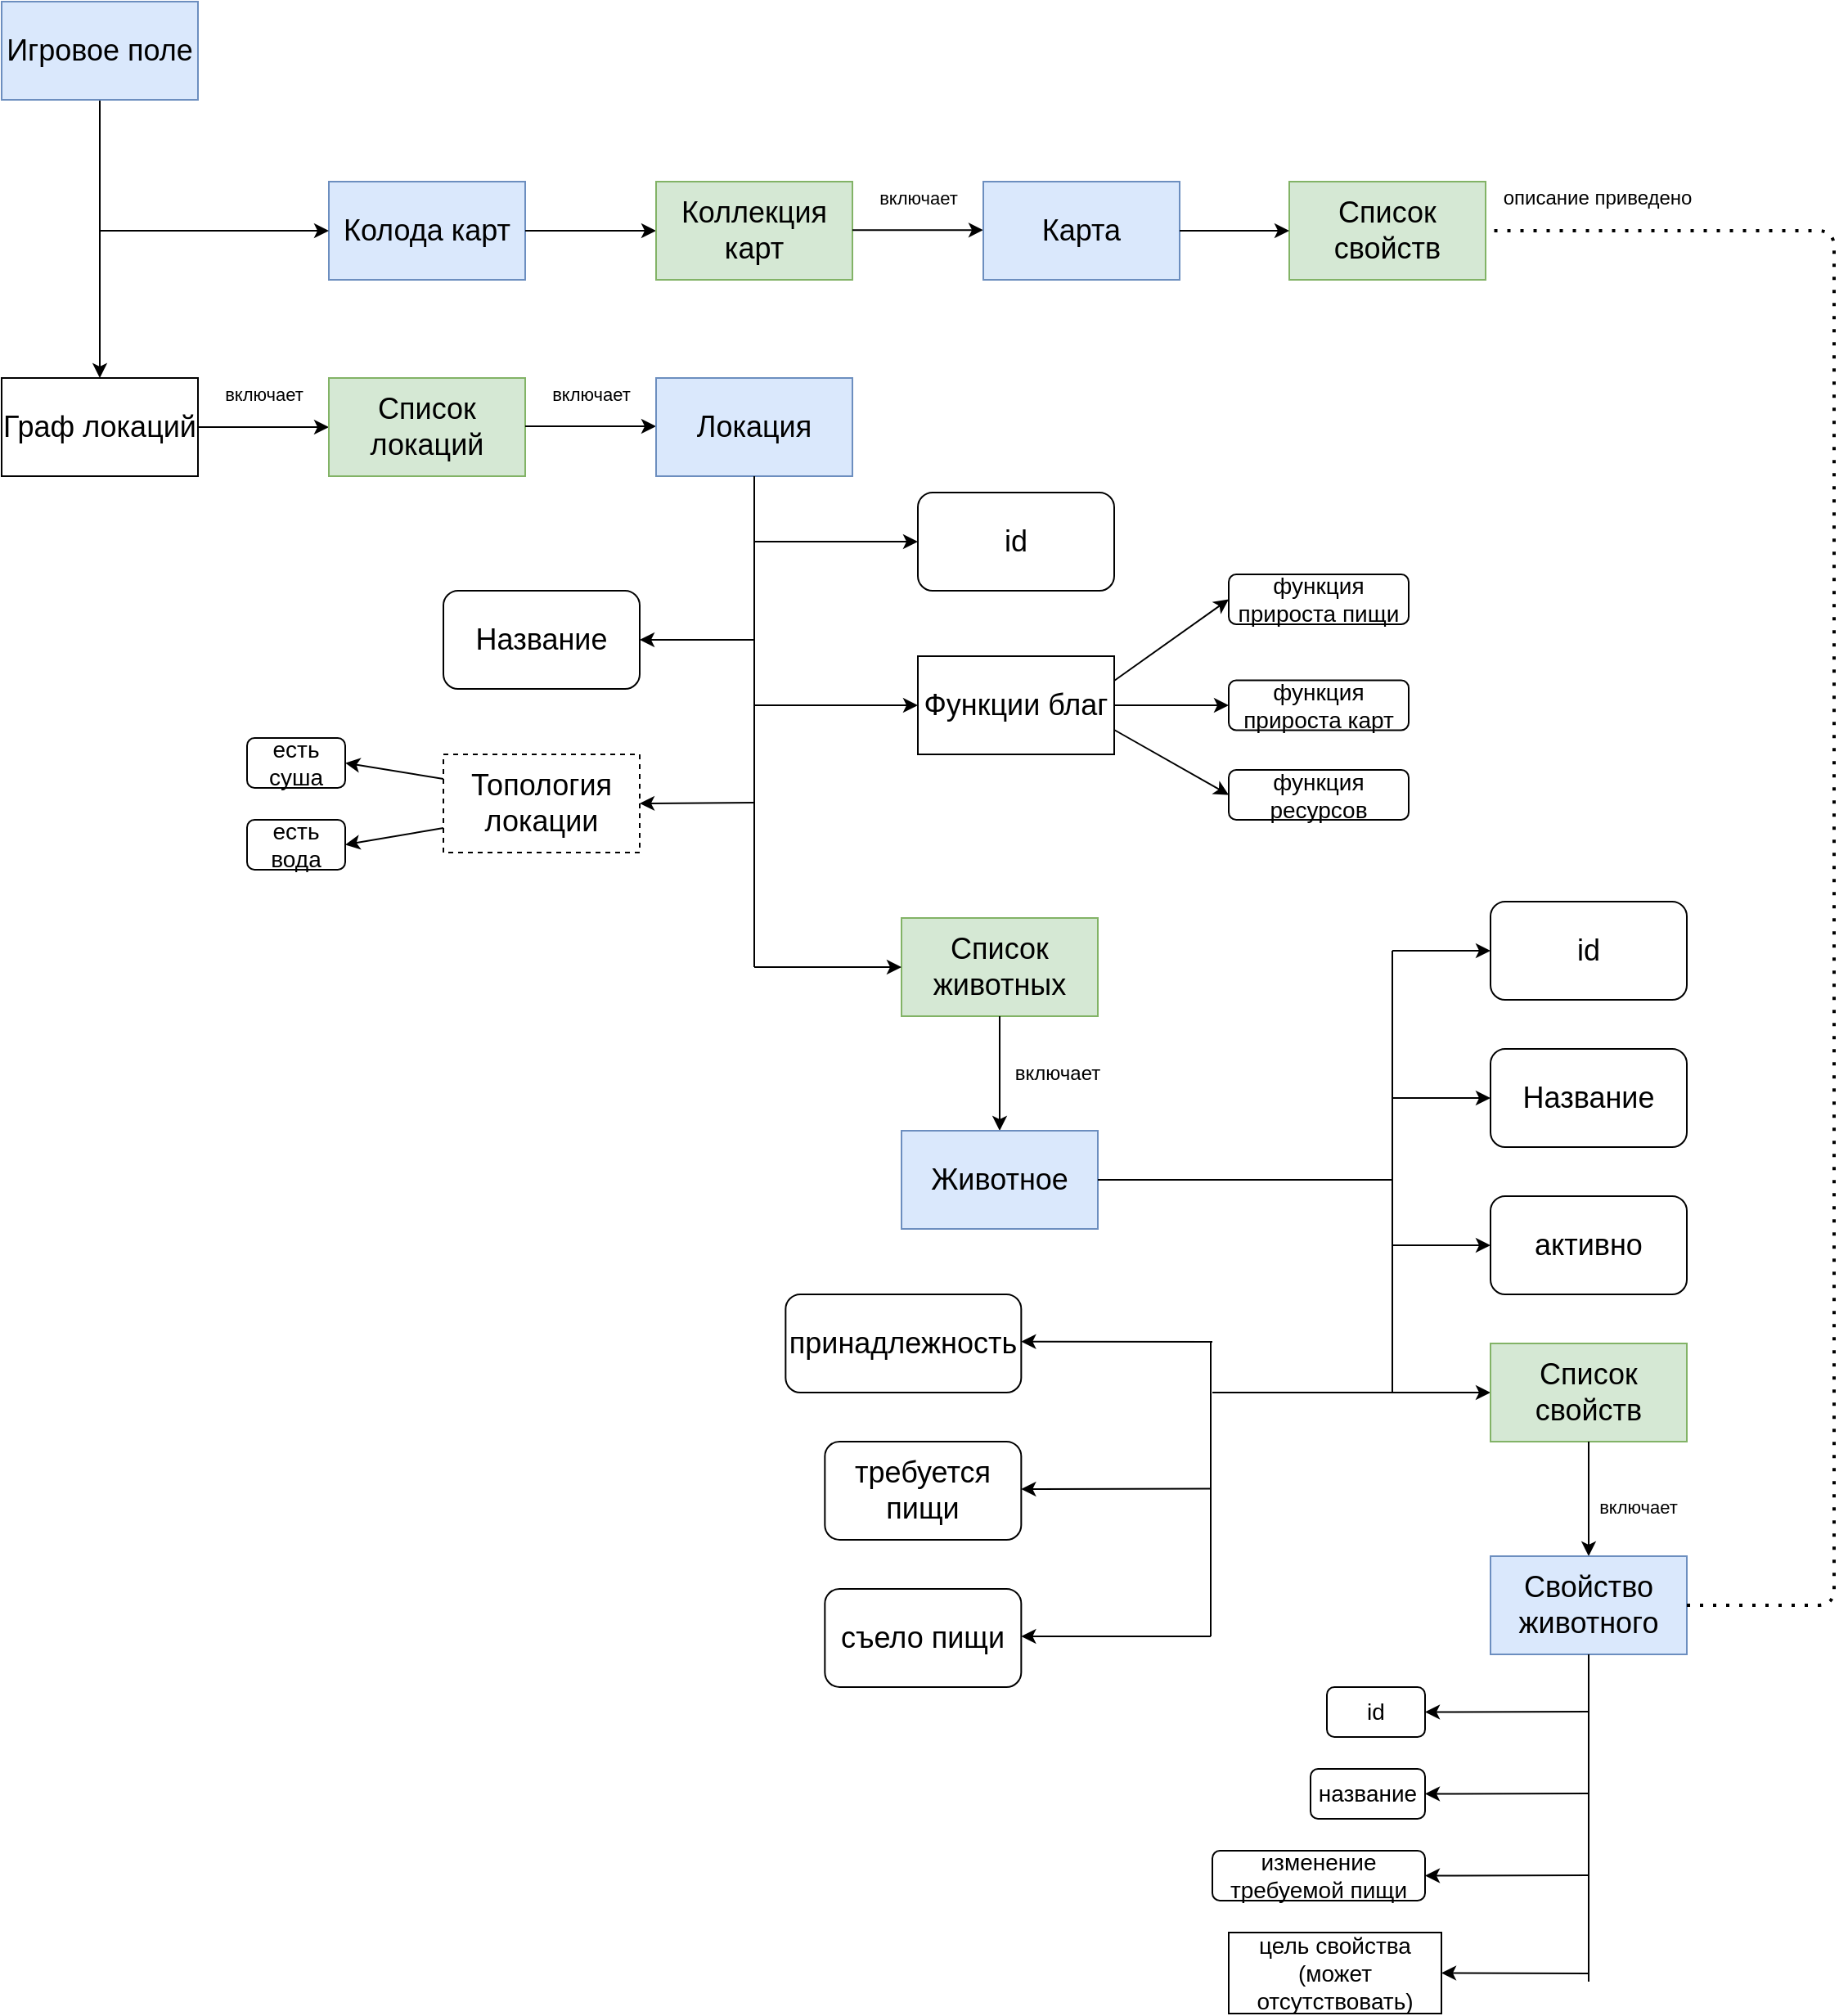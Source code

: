 <mxfile version="14.4.3" type="device"><diagram id="6wtYw5HtZqgbz1_ETLnZ" name="Страница 1"><mxGraphModel dx="1038" dy="1776" grid="1" gridSize="10" guides="1" tooltips="1" connect="1" arrows="1" fold="1" page="1" pageScale="1" pageWidth="827" pageHeight="1169" math="0" shadow="0"><root><mxCell id="0"/><mxCell id="1" parent="0"/><mxCell id="0WLhbKc92ET2SPhskV_l-2" style="edgeStyle=orthogonalEdgeStyle;rounded=0;orthogonalLoop=1;jettySize=auto;html=1;exitX=0.5;exitY=1;exitDx=0;exitDy=0;entryX=0.5;entryY=0;entryDx=0;entryDy=0;" parent="1" source="0WLhbKc92ET2SPhskV_l-1" target="0WLhbKc92ET2SPhskV_l-4" edge="1"><mxGeometry relative="1" as="geometry"><mxPoint x="100" y="130" as="targetPoint"/></mxGeometry></mxCell><mxCell id="0WLhbKc92ET2SPhskV_l-1" value="&lt;font style=&quot;font-size: 18px&quot;&gt;Игровое поле&lt;/font&gt;" style="rounded=0;whiteSpace=wrap;html=1;fillColor=#dae8fc;strokeColor=#6c8ebf;" parent="1" vertex="1"><mxGeometry x="40" y="-70" width="120" height="60" as="geometry"/></mxCell><mxCell id="0WLhbKc92ET2SPhskV_l-4" value="&lt;font style=&quot;font-size: 18px&quot;&gt;Граф локаций&lt;/font&gt;" style="rounded=0;whiteSpace=wrap;html=1;" parent="1" vertex="1"><mxGeometry x="40" y="160" width="120" height="60" as="geometry"/></mxCell><mxCell id="0WLhbKc92ET2SPhskV_l-5" value="включает" style="endArrow=classic;html=1;exitX=1;exitY=0.5;exitDx=0;exitDy=0;" parent="1" source="0WLhbKc92ET2SPhskV_l-4" edge="1"><mxGeometry y="20" width="50" height="50" relative="1" as="geometry"><mxPoint x="380" y="220" as="sourcePoint"/><mxPoint x="240" y="190" as="targetPoint"/><mxPoint as="offset"/></mxGeometry></mxCell><mxCell id="0WLhbKc92ET2SPhskV_l-6" value="&lt;font style=&quot;font-size: 18px&quot;&gt;Список локаций&lt;/font&gt;" style="rounded=0;whiteSpace=wrap;html=1;fillColor=#d5e8d4;strokeColor=#82b366;" parent="1" vertex="1"><mxGeometry x="240" y="160" width="120" height="60" as="geometry"/></mxCell><mxCell id="0WLhbKc92ET2SPhskV_l-8" value="включает" style="endArrow=classic;html=1;exitX=1;exitY=0.5;exitDx=0;exitDy=0;" parent="1" edge="1"><mxGeometry y="20" width="50" height="50" relative="1" as="geometry"><mxPoint x="360" y="189.5" as="sourcePoint"/><mxPoint x="440" y="189.5" as="targetPoint"/><mxPoint as="offset"/></mxGeometry></mxCell><mxCell id="0WLhbKc92ET2SPhskV_l-10" value="&lt;font style=&quot;font-size: 18px&quot;&gt;Локация&lt;/font&gt;" style="rounded=0;whiteSpace=wrap;html=1;fillColor=#dae8fc;strokeColor=#6c8ebf;" parent="1" vertex="1"><mxGeometry x="440" y="160" width="120" height="60" as="geometry"/></mxCell><mxCell id="0WLhbKc92ET2SPhskV_l-11" value="" style="endArrow=none;html=1;strokeColor=#000000;entryX=0.5;entryY=1;entryDx=0;entryDy=0;" parent="1" target="0WLhbKc92ET2SPhskV_l-10" edge="1"><mxGeometry width="50" height="50" relative="1" as="geometry"><mxPoint x="500" y="520" as="sourcePoint"/><mxPoint x="430" y="180" as="targetPoint"/></mxGeometry></mxCell><mxCell id="0WLhbKc92ET2SPhskV_l-12" value="" style="endArrow=classic;html=1;" parent="1" edge="1"><mxGeometry width="50" height="50" relative="1" as="geometry"><mxPoint x="500" y="320" as="sourcePoint"/><mxPoint x="430" y="320" as="targetPoint"/></mxGeometry></mxCell><mxCell id="0WLhbKc92ET2SPhskV_l-14" value="&lt;font style=&quot;font-size: 18px&quot;&gt;Название&lt;/font&gt;" style="rounded=1;whiteSpace=wrap;html=1;" parent="1" vertex="1"><mxGeometry x="310" y="290" width="120" height="60" as="geometry"/></mxCell><mxCell id="0WLhbKc92ET2SPhskV_l-15" value="&lt;font style=&quot;font-size: 18px&quot;&gt;Топология локации&lt;/font&gt;" style="rounded=0;whiteSpace=wrap;html=1;glass=0;dashed=1;" parent="1" vertex="1"><mxGeometry x="310" y="390" width="120" height="60" as="geometry"/></mxCell><mxCell id="0WLhbKc92ET2SPhskV_l-16" value="" style="endArrow=classic;html=1;entryX=1;entryY=0.5;entryDx=0;entryDy=0;" parent="1" target="0WLhbKc92ET2SPhskV_l-15" edge="1"><mxGeometry width="50" height="50" relative="1" as="geometry"><mxPoint x="500" y="419.5" as="sourcePoint"/><mxPoint x="430" y="419.5" as="targetPoint"/></mxGeometry></mxCell><mxCell id="0WLhbKc92ET2SPhskV_l-17" value="&lt;font style=&quot;font-size: 14px&quot;&gt;есть суша&lt;/font&gt;" style="rounded=1;whiteSpace=wrap;html=1;" parent="1" vertex="1"><mxGeometry x="190" y="380" width="60" height="30.5" as="geometry"/></mxCell><mxCell id="0WLhbKc92ET2SPhskV_l-18" value="&lt;font style=&quot;font-size: 14px&quot;&gt;есть вода&lt;/font&gt;" style="rounded=1;whiteSpace=wrap;html=1;" parent="1" vertex="1"><mxGeometry x="190" y="430" width="60" height="30.5" as="geometry"/></mxCell><mxCell id="0WLhbKc92ET2SPhskV_l-20" value="" style="endArrow=classic;html=1;entryX=1;entryY=0.5;entryDx=0;entryDy=0;exitX=0;exitY=0.25;exitDx=0;exitDy=0;" parent="1" source="0WLhbKc92ET2SPhskV_l-15" target="0WLhbKc92ET2SPhskV_l-17" edge="1"><mxGeometry width="50" height="50" relative="1" as="geometry"><mxPoint x="510" y="429.5" as="sourcePoint"/><mxPoint x="440" y="430" as="targetPoint"/></mxGeometry></mxCell><mxCell id="0WLhbKc92ET2SPhskV_l-21" value="" style="endArrow=classic;html=1;entryX=1;entryY=0.5;entryDx=0;entryDy=0;exitX=0;exitY=0.75;exitDx=0;exitDy=0;" parent="1" source="0WLhbKc92ET2SPhskV_l-15" target="0WLhbKc92ET2SPhskV_l-18" edge="1"><mxGeometry width="50" height="50" relative="1" as="geometry"><mxPoint x="320" y="415" as="sourcePoint"/><mxPoint x="260" y="405.25" as="targetPoint"/></mxGeometry></mxCell><mxCell id="0WLhbKc92ET2SPhskV_l-24" value="&lt;font style=&quot;font-size: 18px&quot;&gt;Функции благ&lt;/font&gt;" style="rounded=0;whiteSpace=wrap;html=1;glass=0;" parent="1" vertex="1"><mxGeometry x="600" y="330" width="120" height="60" as="geometry"/></mxCell><mxCell id="0WLhbKc92ET2SPhskV_l-25" value="&lt;font style=&quot;font-size: 14px&quot;&gt;функция прироста пищи&lt;/font&gt;" style="rounded=1;whiteSpace=wrap;html=1;" parent="1" vertex="1"><mxGeometry x="790" y="280" width="110" height="30.5" as="geometry"/></mxCell><mxCell id="0WLhbKc92ET2SPhskV_l-27" value="&lt;font style=&quot;font-size: 14px&quot;&gt;функция прироста карт&lt;/font&gt;" style="rounded=1;whiteSpace=wrap;html=1;" parent="1" vertex="1"><mxGeometry x="790" y="344.75" width="110" height="30.5" as="geometry"/></mxCell><mxCell id="0WLhbKc92ET2SPhskV_l-28" value="&lt;font style=&quot;font-size: 14px&quot;&gt;функция ресурсов&lt;/font&gt;" style="rounded=1;whiteSpace=wrap;html=1;" parent="1" vertex="1"><mxGeometry x="790" y="399.5" width="110" height="30.5" as="geometry"/></mxCell><mxCell id="0WLhbKc92ET2SPhskV_l-29" value="" style="endArrow=classic;html=1;exitX=1;exitY=0.25;exitDx=0;exitDy=0;entryX=0;entryY=0.5;entryDx=0;entryDy=0;" parent="1" source="0WLhbKc92ET2SPhskV_l-24" target="0WLhbKc92ET2SPhskV_l-25" edge="1"><mxGeometry width="50" height="50" relative="1" as="geometry"><mxPoint x="410" y="420" as="sourcePoint"/><mxPoint x="460" y="370" as="targetPoint"/></mxGeometry></mxCell><mxCell id="0WLhbKc92ET2SPhskV_l-30" value="" style="endArrow=classic;html=1;exitX=1;exitY=0.5;exitDx=0;exitDy=0;entryX=0;entryY=0.5;entryDx=0;entryDy=0;" parent="1" source="0WLhbKc92ET2SPhskV_l-24" target="0WLhbKc92ET2SPhskV_l-27" edge="1"><mxGeometry width="50" height="50" relative="1" as="geometry"><mxPoint x="720" y="360.25" as="sourcePoint"/><mxPoint x="770" y="310.5" as="targetPoint"/></mxGeometry></mxCell><mxCell id="0WLhbKc92ET2SPhskV_l-31" value="" style="endArrow=classic;html=1;exitX=1;exitY=0.75;exitDx=0;exitDy=0;entryX=0;entryY=0.5;entryDx=0;entryDy=0;" parent="1" source="0WLhbKc92ET2SPhskV_l-24" target="0WLhbKc92ET2SPhskV_l-28" edge="1"><mxGeometry width="50" height="50" relative="1" as="geometry"><mxPoint x="740" y="365" as="sourcePoint"/><mxPoint x="790" y="315.25" as="targetPoint"/></mxGeometry></mxCell><mxCell id="0WLhbKc92ET2SPhskV_l-32" value="" style="endArrow=classic;html=1;entryX=0;entryY=0.5;entryDx=0;entryDy=0;" parent="1" target="0WLhbKc92ET2SPhskV_l-24" edge="1"><mxGeometry width="50" height="50" relative="1" as="geometry"><mxPoint x="500" y="360" as="sourcePoint"/><mxPoint x="460" y="370" as="targetPoint"/></mxGeometry></mxCell><mxCell id="0WLhbKc92ET2SPhskV_l-33" value="&lt;font style=&quot;font-size: 18px&quot;&gt;Список животных&lt;/font&gt;" style="rounded=0;whiteSpace=wrap;html=1;fillColor=#d5e8d4;strokeColor=#82b366;" parent="1" vertex="1"><mxGeometry x="590" y="490" width="120" height="60" as="geometry"/></mxCell><mxCell id="0WLhbKc92ET2SPhskV_l-34" value="" style="endArrow=classic;html=1;entryX=0;entryY=0.5;entryDx=0;entryDy=0;" parent="1" target="0WLhbKc92ET2SPhskV_l-33" edge="1"><mxGeometry width="50" height="50" relative="1" as="geometry"><mxPoint x="500" y="520" as="sourcePoint"/><mxPoint x="450" y="380" as="targetPoint"/></mxGeometry></mxCell><mxCell id="0WLhbKc92ET2SPhskV_l-35" value="" style="endArrow=classic;html=1;exitX=0.5;exitY=1;exitDx=0;exitDy=0;" parent="1" source="0WLhbKc92ET2SPhskV_l-33" edge="1"><mxGeometry width="50" height="50" relative="1" as="geometry"><mxPoint x="410" y="620" as="sourcePoint"/><mxPoint x="650" y="620" as="targetPoint"/></mxGeometry></mxCell><mxCell id="0WLhbKc92ET2SPhskV_l-36" value="включает" style="text;html=1;align=center;verticalAlign=middle;resizable=0;points=[];autosize=1;" parent="1" vertex="1"><mxGeometry x="650" y="575" width="70" height="20" as="geometry"/></mxCell><mxCell id="0WLhbKc92ET2SPhskV_l-37" value="&lt;font style=&quot;font-size: 18px&quot;&gt;Животное&lt;/font&gt;" style="rounded=0;whiteSpace=wrap;html=1;fillColor=#dae8fc;strokeColor=#6c8ebf;" parent="1" vertex="1"><mxGeometry x="590" y="620" width="120" height="60" as="geometry"/></mxCell><mxCell id="0WLhbKc92ET2SPhskV_l-38" value="" style="endArrow=none;html=1;rounded=0;" parent="1" edge="1"><mxGeometry width="50" height="50" relative="1" as="geometry"><mxPoint x="710" y="650" as="sourcePoint"/><mxPoint x="890" y="780" as="targetPoint"/><Array as="points"><mxPoint x="890" y="650"/></Array></mxGeometry></mxCell><mxCell id="0WLhbKc92ET2SPhskV_l-39" value="" style="endArrow=classic;html=1;" parent="1" edge="1"><mxGeometry width="50" height="50" relative="1" as="geometry"><mxPoint x="890" y="510" as="sourcePoint"/><mxPoint x="950" y="510" as="targetPoint"/></mxGeometry></mxCell><mxCell id="0WLhbKc92ET2SPhskV_l-40" value="&lt;font style=&quot;font-size: 18px&quot;&gt;id&lt;/font&gt;" style="rounded=1;whiteSpace=wrap;html=1;" parent="1" vertex="1"><mxGeometry x="950" y="480" width="120" height="60" as="geometry"/></mxCell><mxCell id="0WLhbKc92ET2SPhskV_l-41" value="" style="endArrow=classic;html=1;" parent="1" edge="1"><mxGeometry width="50" height="50" relative="1" as="geometry"><mxPoint x="890" y="600" as="sourcePoint"/><mxPoint x="950" y="600" as="targetPoint"/></mxGeometry></mxCell><mxCell id="0WLhbKc92ET2SPhskV_l-42" value="&lt;font style=&quot;font-size: 18px&quot;&gt;Название&lt;/font&gt;" style="rounded=1;whiteSpace=wrap;html=1;" parent="1" vertex="1"><mxGeometry x="950" y="570" width="120" height="60" as="geometry"/></mxCell><mxCell id="0WLhbKc92ET2SPhskV_l-43" value="" style="endArrow=classic;html=1;" parent="1" edge="1"><mxGeometry width="50" height="50" relative="1" as="geometry"><mxPoint x="890" y="690" as="sourcePoint"/><mxPoint x="950" y="690" as="targetPoint"/></mxGeometry></mxCell><mxCell id="0WLhbKc92ET2SPhskV_l-44" value="&lt;font style=&quot;font-size: 18px&quot;&gt;активно&lt;/font&gt;" style="rounded=1;whiteSpace=wrap;html=1;" parent="1" vertex="1"><mxGeometry x="950" y="660" width="120" height="60" as="geometry"/></mxCell><mxCell id="0WLhbKc92ET2SPhskV_l-45" value="" style="endArrow=classic;html=1;" parent="1" edge="1"><mxGeometry width="50" height="50" relative="1" as="geometry"><mxPoint x="890" y="780" as="sourcePoint"/><mxPoint x="950" y="780" as="targetPoint"/></mxGeometry></mxCell><mxCell id="0WLhbKc92ET2SPhskV_l-46" value="&lt;font style=&quot;font-size: 18px&quot;&gt;Список свойств&lt;/font&gt;" style="rounded=0;whiteSpace=wrap;html=1;fillColor=#d5e8d4;strokeColor=#82b366;" parent="1" vertex="1"><mxGeometry x="950" y="750" width="120" height="60" as="geometry"/></mxCell><mxCell id="0WLhbKc92ET2SPhskV_l-47" value="" style="endArrow=none;html=1;" parent="1" edge="1"><mxGeometry width="50" height="50" relative="1" as="geometry"><mxPoint x="890" y="650" as="sourcePoint"/><mxPoint x="890" y="510" as="targetPoint"/></mxGeometry></mxCell><mxCell id="0WLhbKc92ET2SPhskV_l-48" value="включает" style="endArrow=classic;html=1;exitX=0.5;exitY=1;exitDx=0;exitDy=0;entryX=0.5;entryY=0;entryDx=0;entryDy=0;" parent="1" source="0WLhbKc92ET2SPhskV_l-46" target="0WLhbKc92ET2SPhskV_l-49" edge="1"><mxGeometry x="0.143" y="30" width="50" height="50" relative="1" as="geometry"><mxPoint x="1070" y="779.5" as="sourcePoint"/><mxPoint x="1150" y="779.5" as="targetPoint"/><mxPoint as="offset"/></mxGeometry></mxCell><mxCell id="0WLhbKc92ET2SPhskV_l-49" value="&lt;font style=&quot;font-size: 18px&quot;&gt;Свойство животного&lt;/font&gt;" style="rounded=0;whiteSpace=wrap;html=1;fillColor=#dae8fc;strokeColor=#6c8ebf;" parent="1" vertex="1"><mxGeometry x="950" y="880" width="120" height="60" as="geometry"/></mxCell><mxCell id="0WLhbKc92ET2SPhskV_l-50" value="" style="endArrow=none;html=1;entryX=0.5;entryY=1;entryDx=0;entryDy=0;" parent="1" target="0WLhbKc92ET2SPhskV_l-49" edge="1"><mxGeometry width="50" height="50" relative="1" as="geometry"><mxPoint x="1010" y="1140" as="sourcePoint"/><mxPoint x="660" y="690" as="targetPoint"/></mxGeometry></mxCell><mxCell id="0WLhbKc92ET2SPhskV_l-51" value="&lt;font style=&quot;font-size: 14px&quot;&gt;название&lt;/font&gt;" style="rounded=1;whiteSpace=wrap;html=1;" parent="1" vertex="1"><mxGeometry x="840" y="1010" width="70" height="30.5" as="geometry"/></mxCell><mxCell id="0WLhbKc92ET2SPhskV_l-52" value="&lt;font style=&quot;font-size: 14px&quot;&gt;id&lt;/font&gt;" style="rounded=1;whiteSpace=wrap;html=1;" parent="1" vertex="1"><mxGeometry x="850" y="960" width="60" height="30.5" as="geometry"/></mxCell><mxCell id="0WLhbKc92ET2SPhskV_l-53" value="" style="endArrow=classic;html=1;entryX=1;entryY=0.5;entryDx=0;entryDy=0;" parent="1" target="0WLhbKc92ET2SPhskV_l-51" edge="1"><mxGeometry width="50" height="50" relative="1" as="geometry"><mxPoint x="1010" y="1025" as="sourcePoint"/><mxPoint x="970" y="1060" as="targetPoint"/></mxGeometry></mxCell><mxCell id="0WLhbKc92ET2SPhskV_l-54" value="" style="endArrow=classic;html=1;entryX=1;entryY=0.5;entryDx=0;entryDy=0;" parent="1" target="0WLhbKc92ET2SPhskV_l-52" edge="1"><mxGeometry width="50" height="50" relative="1" as="geometry"><mxPoint x="1010" y="975" as="sourcePoint"/><mxPoint x="790" y="935.25" as="targetPoint"/></mxGeometry></mxCell><mxCell id="0WLhbKc92ET2SPhskV_l-55" value="&lt;font style=&quot;font-size: 14px&quot;&gt;изменение требуемой пищи&lt;/font&gt;" style="rounded=1;whiteSpace=wrap;html=1;" parent="1" vertex="1"><mxGeometry x="780" y="1060" width="130" height="30.5" as="geometry"/></mxCell><mxCell id="0WLhbKc92ET2SPhskV_l-56" value="" style="endArrow=classic;html=1;entryX=1;entryY=0.5;entryDx=0;entryDy=0;" parent="1" target="0WLhbKc92ET2SPhskV_l-55" edge="1"><mxGeometry width="50" height="50" relative="1" as="geometry"><mxPoint x="1010" y="1075" as="sourcePoint"/><mxPoint x="970" y="1110" as="targetPoint"/></mxGeometry></mxCell><mxCell id="0WLhbKc92ET2SPhskV_l-63" value="&lt;font style=&quot;font-size: 14px&quot;&gt;цель свойства (может отсутствовать)&lt;/font&gt;" style="rounded=0;whiteSpace=wrap;html=1;" parent="1" vertex="1"><mxGeometry x="790" y="1110" width="130" height="49.5" as="geometry"/></mxCell><mxCell id="0WLhbKc92ET2SPhskV_l-64" value="" style="endArrow=classic;html=1;entryX=1;entryY=0.5;entryDx=0;entryDy=0;" parent="1" target="0WLhbKc92ET2SPhskV_l-63" edge="1"><mxGeometry width="50" height="50" relative="1" as="geometry"><mxPoint x="1010" y="1135" as="sourcePoint"/><mxPoint x="970" y="1165" as="targetPoint"/></mxGeometry></mxCell><mxCell id="0WLhbKc92ET2SPhskV_l-74" value="" style="endArrow=none;html=1;strokeColor=#000000;" parent="1" edge="1"><mxGeometry width="50" height="50" relative="1" as="geometry"><mxPoint x="779" y="929" as="sourcePoint"/><mxPoint x="779" y="749" as="targetPoint"/></mxGeometry></mxCell><mxCell id="0WLhbKc92ET2SPhskV_l-75" value="&lt;font style=&quot;font-size: 18px&quot;&gt;принадлежность&lt;/font&gt;" style="rounded=1;whiteSpace=wrap;html=1;" parent="1" vertex="1"><mxGeometry x="519.17" y="720" width="144" height="60" as="geometry"/></mxCell><mxCell id="0WLhbKc92ET2SPhskV_l-76" value="&lt;font style=&quot;font-size: 18px&quot;&gt;требуется пищи&lt;/font&gt;" style="rounded=1;whiteSpace=wrap;html=1;" parent="1" vertex="1"><mxGeometry x="543.17" y="810" width="120" height="60" as="geometry"/></mxCell><mxCell id="0WLhbKc92ET2SPhskV_l-77" value="&lt;font style=&quot;font-size: 18px&quot;&gt;съело пищи&lt;/font&gt;" style="rounded=1;whiteSpace=wrap;html=1;" parent="1" vertex="1"><mxGeometry x="543.17" y="900" width="120" height="60" as="geometry"/></mxCell><mxCell id="0WLhbKc92ET2SPhskV_l-78" value="" style="endArrow=classic;html=1;entryX=1;entryY=0.5;entryDx=0;entryDy=0;" parent="1" edge="1"><mxGeometry width="50" height="50" relative="1" as="geometry"><mxPoint x="779" y="929" as="sourcePoint"/><mxPoint x="663.17" y="929" as="targetPoint"/></mxGeometry></mxCell><mxCell id="0WLhbKc92ET2SPhskV_l-79" value="" style="endArrow=classic;html=1;entryX=1;entryY=0.5;entryDx=0;entryDy=0;" parent="1" edge="1"><mxGeometry width="50" height="50" relative="1" as="geometry"><mxPoint x="779.17" y="838.75" as="sourcePoint"/><mxPoint x="663.17" y="839" as="targetPoint"/></mxGeometry></mxCell><mxCell id="0WLhbKc92ET2SPhskV_l-80" value="" style="endArrow=classic;html=1;entryX=1;entryY=0.5;entryDx=0;entryDy=0;" parent="1" edge="1"><mxGeometry width="50" height="50" relative="1" as="geometry"><mxPoint x="780" y="749" as="sourcePoint"/><mxPoint x="663.17" y="748.83" as="targetPoint"/></mxGeometry></mxCell><mxCell id="0WLhbKc92ET2SPhskV_l-81" value="&lt;font style=&quot;font-size: 18px&quot;&gt;Колода карт&lt;/font&gt;" style="rounded=0;whiteSpace=wrap;html=1;fillColor=#dae8fc;strokeColor=#6c8ebf;" parent="1" vertex="1"><mxGeometry x="240" y="40" width="120" height="60" as="geometry"/></mxCell><mxCell id="0WLhbKc92ET2SPhskV_l-82" value="" style="endArrow=classic;html=1;entryX=0;entryY=0.5;entryDx=0;entryDy=0;" parent="1" target="0WLhbKc92ET2SPhskV_l-81" edge="1"><mxGeometry width="50" height="50" relative="1" as="geometry"><mxPoint x="100" y="70" as="sourcePoint"/><mxPoint x="330" y="120" as="targetPoint"/></mxGeometry></mxCell><mxCell id="0WLhbKc92ET2SPhskV_l-83" value="" style="endArrow=classic;html=1;exitX=1;exitY=0.5;exitDx=0;exitDy=0;entryX=0;entryY=0.5;entryDx=0;entryDy=0;" parent="1" source="0WLhbKc92ET2SPhskV_l-81" target="0WLhbKc92ET2SPhskV_l-84" edge="1"><mxGeometry width="50" height="50" relative="1" as="geometry"><mxPoint x="280" y="170" as="sourcePoint"/><mxPoint x="400" y="70" as="targetPoint"/></mxGeometry></mxCell><mxCell id="0WLhbKc92ET2SPhskV_l-84" value="&lt;font style=&quot;font-size: 18px&quot;&gt;Коллекция карт&lt;/font&gt;" style="rounded=0;whiteSpace=wrap;html=1;fillColor=#d5e8d4;strokeColor=#82b366;" parent="1" vertex="1"><mxGeometry x="440" y="40" width="120" height="60" as="geometry"/></mxCell><mxCell id="0WLhbKc92ET2SPhskV_l-86" value="включает" style="endArrow=classic;html=1;exitX=1;exitY=0.5;exitDx=0;exitDy=0;" parent="1" edge="1"><mxGeometry y="20" width="50" height="50" relative="1" as="geometry"><mxPoint x="560" y="69.58" as="sourcePoint"/><mxPoint x="640" y="69.58" as="targetPoint"/><mxPoint as="offset"/></mxGeometry></mxCell><mxCell id="0WLhbKc92ET2SPhskV_l-87" value="&lt;font style=&quot;font-size: 18px&quot;&gt;Карта&lt;/font&gt;" style="rounded=0;whiteSpace=wrap;html=1;fillColor=#dae8fc;strokeColor=#6c8ebf;" parent="1" vertex="1"><mxGeometry x="640" y="40" width="120" height="60" as="geometry"/></mxCell><mxCell id="0WLhbKc92ET2SPhskV_l-88" value="&lt;font style=&quot;font-size: 18px&quot;&gt;Список свойств&lt;/font&gt;" style="rounded=0;whiteSpace=wrap;html=1;fillColor=#d5e8d4;strokeColor=#82b366;" parent="1" vertex="1"><mxGeometry x="827" y="40" width="120" height="60" as="geometry"/></mxCell><mxCell id="0WLhbKc92ET2SPhskV_l-90" value="" style="endArrow=classic;html=1;exitX=1;exitY=0.5;exitDx=0;exitDy=0;entryX=0;entryY=0.5;entryDx=0;entryDy=0;" parent="1" source="0WLhbKc92ET2SPhskV_l-87" target="0WLhbKc92ET2SPhskV_l-88" edge="1"><mxGeometry width="50" height="50" relative="1" as="geometry"><mxPoint x="820" y="260" as="sourcePoint"/><mxPoint x="870" y="210" as="targetPoint"/></mxGeometry></mxCell><mxCell id="0WLhbKc92ET2SPhskV_l-91" value="" style="endArrow=none;dashed=1;html=1;dashPattern=1 3;strokeWidth=2;entryX=1;entryY=0.5;entryDx=0;entryDy=0;exitX=1;exitY=0.5;exitDx=0;exitDy=0;" parent="1" source="0WLhbKc92ET2SPhskV_l-49" target="0WLhbKc92ET2SPhskV_l-88" edge="1"><mxGeometry width="50" height="50" relative="1" as="geometry"><mxPoint x="1220" y="550" as="sourcePoint"/><mxPoint x="700" y="220" as="targetPoint"/><Array as="points"><mxPoint x="1160" y="910"/><mxPoint x="1160" y="70"/></Array></mxGeometry></mxCell><mxCell id="0WLhbKc92ET2SPhskV_l-92" value="описание приведено" style="text;html=1;align=center;verticalAlign=middle;resizable=0;points=[];autosize=1;" parent="1" vertex="1"><mxGeometry x="950" y="40" width="130" height="20" as="geometry"/></mxCell><mxCell id="WmjlpL5A5LQrvjQ71m-Z-1" value="&lt;font style=&quot;font-size: 18px&quot;&gt;id&lt;/font&gt;" style="rounded=1;whiteSpace=wrap;html=1;glass=0;" parent="1" vertex="1"><mxGeometry x="600" y="230" width="120" height="60" as="geometry"/></mxCell><mxCell id="WmjlpL5A5LQrvjQ71m-Z-2" value="" style="endArrow=classic;html=1;entryX=0;entryY=0.5;entryDx=0;entryDy=0;" parent="1" target="WmjlpL5A5LQrvjQ71m-Z-1" edge="1"><mxGeometry width="50" height="50" relative="1" as="geometry"><mxPoint x="500" y="260" as="sourcePoint"/><mxPoint x="460" y="270" as="targetPoint"/></mxGeometry></mxCell><mxCell id="ZmSrE-u7psNTe0iqLt8T-1" value="" style="endArrow=none;html=1;" edge="1" parent="1"><mxGeometry width="50" height="50" relative="1" as="geometry"><mxPoint x="780" y="780" as="sourcePoint"/><mxPoint x="890" y="780" as="targetPoint"/></mxGeometry></mxCell></root></mxGraphModel></diagram></mxfile>